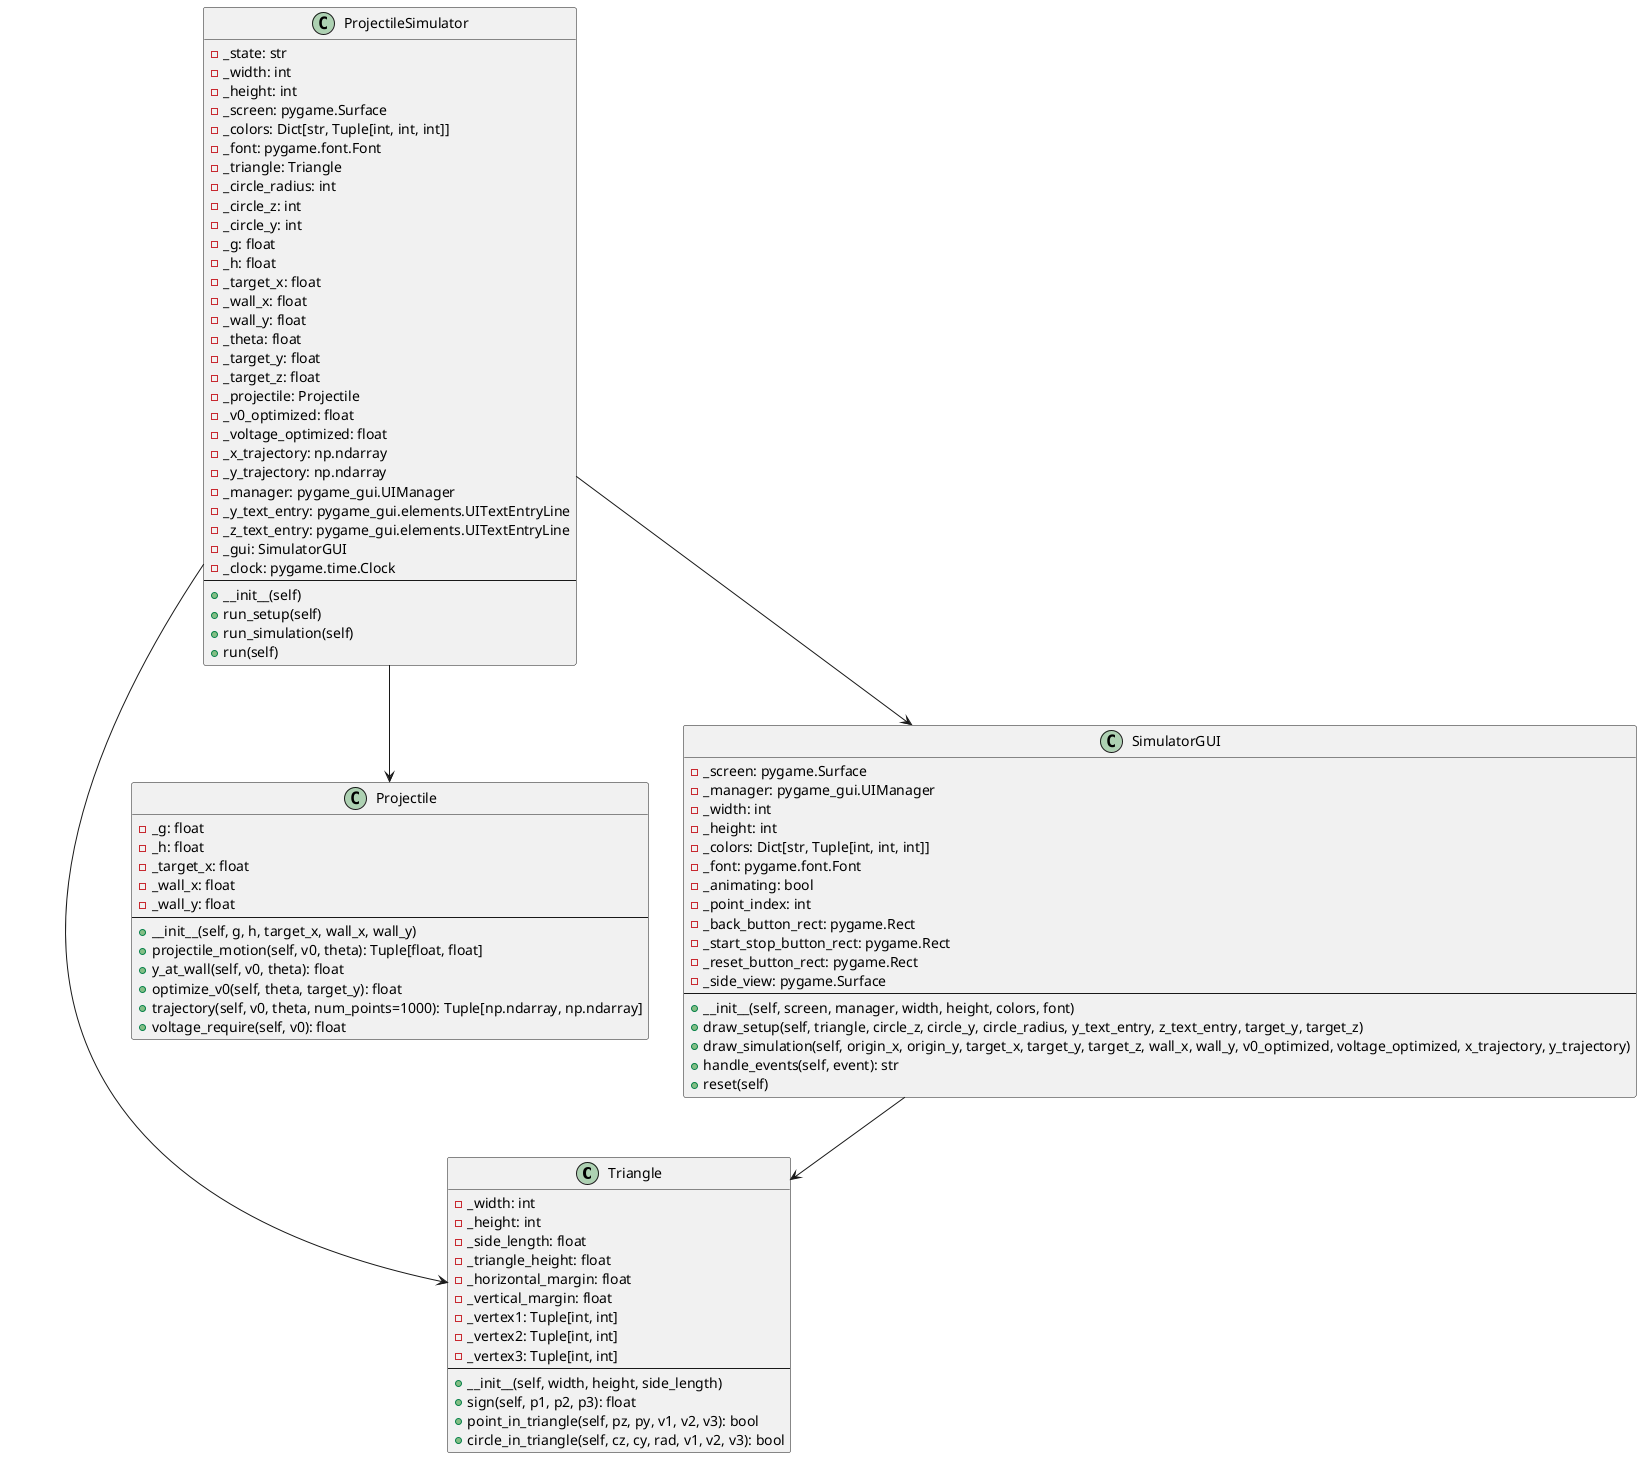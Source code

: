 @startuml

class Triangle {
    - _width: int
    - _height: int
    - _side_length: float
    - _triangle_height: float
    - _horizontal_margin: float
    - _vertical_margin: float
    - _vertex1: Tuple[int, int]
    - _vertex2: Tuple[int, int]
    - _vertex3: Tuple[int, int]
    --
    + __init__(self, width, height, side_length)
    + sign(self, p1, p2, p3): float
    + point_in_triangle(self, pz, py, v1, v2, v3): bool
    + circle_in_triangle(self, cz, cy, rad, v1, v2, v3): bool
}

class Projectile {
    - _g: float
    - _h: float
    - _target_x: float
    - _wall_x: float
    - _wall_y: float
    --
    + __init__(self, g, h, target_x, wall_x, wall_y)
    + projectile_motion(self, v0, theta): Tuple[float, float]
    + y_at_wall(self, v0, theta): float
    + optimize_v0(self, theta, target_y): float
    + trajectory(self, v0, theta, num_points=1000): Tuple[np.ndarray, np.ndarray]
    + voltage_require(self, v0): float
}

class SimulatorGUI {
    - _screen: pygame.Surface
    - _manager: pygame_gui.UIManager
    - _width: int
    - _height: int
    - _colors: Dict[str, Tuple[int, int, int]]
    - _font: pygame.font.Font
    - _animating: bool
    - _point_index: int
    - _back_button_rect: pygame.Rect
    - _start_stop_button_rect: pygame.Rect
    - _reset_button_rect: pygame.Rect
    - _side_view: pygame.Surface
    --
    + __init__(self, screen, manager, width, height, colors, font)
    + draw_setup(self, triangle, circle_z, circle_y, circle_radius, y_text_entry, z_text_entry, target_y, target_z)
    + draw_simulation(self, origin_x, origin_y, target_x, target_y, target_z, wall_x, wall_y, v0_optimized, voltage_optimized, x_trajectory, y_trajectory)
    + handle_events(self, event): str
    + reset(self)
}

class ProjectileSimulator {
    - _state: str
    - _width: int
    - _height: int
    - _screen: pygame.Surface
    - _colors: Dict[str, Tuple[int, int, int]]
    - _font: pygame.font.Font
    - _triangle: Triangle
    - _circle_radius: int
    - _circle_z: int
    - _circle_y: int
    - _g: float
    - _h: float
    - _target_x: float
    - _wall_x: float
    - _wall_y: float
    - _theta: float
    - _target_y: float
    - _target_z: float
    - _projectile: Projectile
    - _v0_optimized: float
    - _voltage_optimized: float
    - _x_trajectory: np.ndarray
    - _y_trajectory: np.ndarray
    - _manager: pygame_gui.UIManager
    - _y_text_entry: pygame_gui.elements.UITextEntryLine
    - _z_text_entry: pygame_gui.elements.UITextEntryLine
    - _gui: SimulatorGUI
    - _clock: pygame.time.Clock
    --
    + __init__(self)
    + run_setup(self)
    + run_simulation(self)
    + run(self)
}

ProjectileSimulator --> Triangle
ProjectileSimulator --> Projectile
ProjectileSimulator --> SimulatorGUI
SimulatorGUI --> Triangle
@enduml
